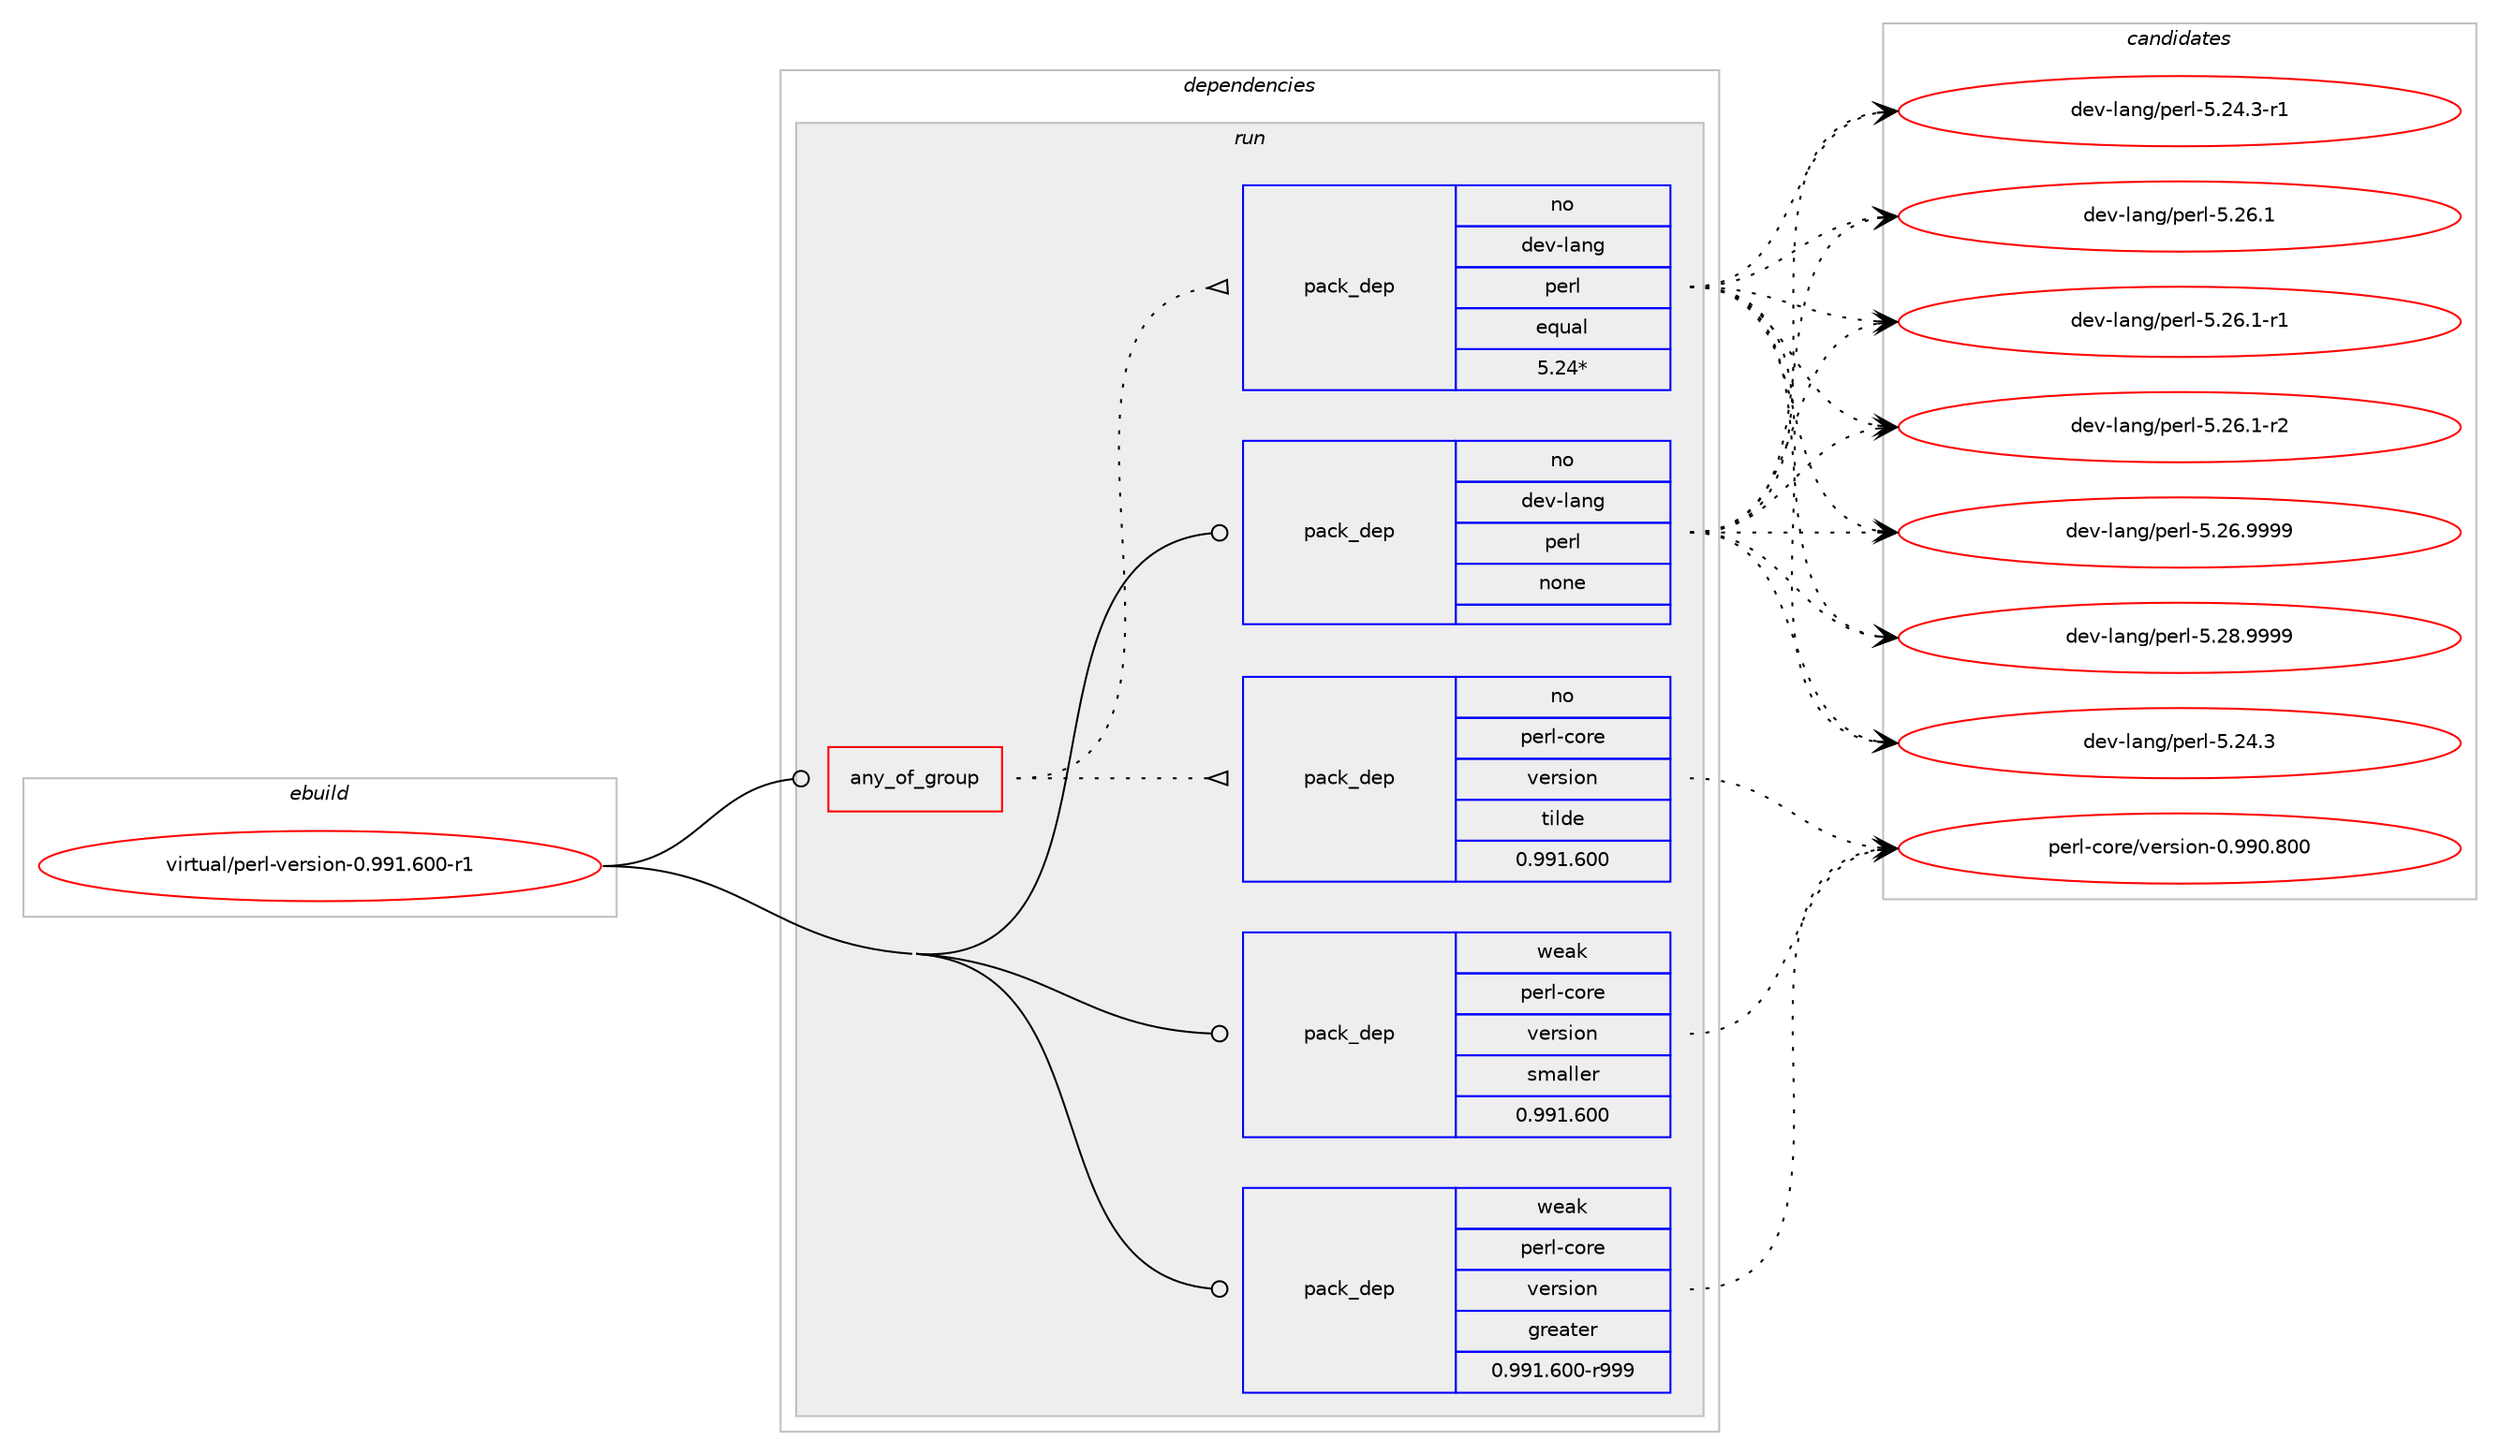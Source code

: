 digraph prolog {

# *************
# Graph options
# *************

newrank=true;
concentrate=true;
compound=true;
graph [rankdir=LR,fontname=Helvetica,fontsize=10,ranksep=1.5];#, ranksep=2.5, nodesep=0.2];
edge  [arrowhead=vee];
node  [fontname=Helvetica,fontsize=10];

# **********
# The ebuild
# **********

subgraph cluster_leftcol {
color=gray;
rank=same;
label=<<i>ebuild</i>>;
id [label="virtual/perl-version-0.991.600-r1", color=red, width=4, href="../virtual/perl-version-0.991.600-r1.svg"];
}

# ****************
# The dependencies
# ****************

subgraph cluster_midcol {
color=gray;
label=<<i>dependencies</i>>;
subgraph cluster_compile {
fillcolor="#eeeeee";
style=filled;
label=<<i>compile</i>>;
}
subgraph cluster_compileandrun {
fillcolor="#eeeeee";
style=filled;
label=<<i>compile and run</i>>;
}
subgraph cluster_run {
fillcolor="#eeeeee";
style=filled;
label=<<i>run</i>>;
subgraph any97 {
dependency7809 [label=<<TABLE BORDER="0" CELLBORDER="1" CELLSPACING="0" CELLPADDING="4"><TR><TD CELLPADDING="10">any_of_group</TD></TR></TABLE>>, shape=none, color=red];subgraph pack6818 {
dependency7810 [label=<<TABLE BORDER="0" CELLBORDER="1" CELLSPACING="0" CELLPADDING="4" WIDTH="220"><TR><TD ROWSPAN="6" CELLPADDING="30">pack_dep</TD></TR><TR><TD WIDTH="110">no</TD></TR><TR><TD>dev-lang</TD></TR><TR><TD>perl</TD></TR><TR><TD>equal</TD></TR><TR><TD>5.24*</TD></TR></TABLE>>, shape=none, color=blue];
}
dependency7809:e -> dependency7810:w [weight=20,style="dotted",arrowhead="oinv"];
subgraph pack6819 {
dependency7811 [label=<<TABLE BORDER="0" CELLBORDER="1" CELLSPACING="0" CELLPADDING="4" WIDTH="220"><TR><TD ROWSPAN="6" CELLPADDING="30">pack_dep</TD></TR><TR><TD WIDTH="110">no</TD></TR><TR><TD>perl-core</TD></TR><TR><TD>version</TD></TR><TR><TD>tilde</TD></TR><TR><TD>0.991.600</TD></TR></TABLE>>, shape=none, color=blue];
}
dependency7809:e -> dependency7811:w [weight=20,style="dotted",arrowhead="oinv"];
}
id:e -> dependency7809:w [weight=20,style="solid",arrowhead="odot"];
subgraph pack6820 {
dependency7812 [label=<<TABLE BORDER="0" CELLBORDER="1" CELLSPACING="0" CELLPADDING="4" WIDTH="220"><TR><TD ROWSPAN="6" CELLPADDING="30">pack_dep</TD></TR><TR><TD WIDTH="110">no</TD></TR><TR><TD>dev-lang</TD></TR><TR><TD>perl</TD></TR><TR><TD>none</TD></TR><TR><TD></TD></TR></TABLE>>, shape=none, color=blue];
}
id:e -> dependency7812:w [weight=20,style="solid",arrowhead="odot"];
subgraph pack6821 {
dependency7813 [label=<<TABLE BORDER="0" CELLBORDER="1" CELLSPACING="0" CELLPADDING="4" WIDTH="220"><TR><TD ROWSPAN="6" CELLPADDING="30">pack_dep</TD></TR><TR><TD WIDTH="110">weak</TD></TR><TR><TD>perl-core</TD></TR><TR><TD>version</TD></TR><TR><TD>greater</TD></TR><TR><TD>0.991.600-r999</TD></TR></TABLE>>, shape=none, color=blue];
}
id:e -> dependency7813:w [weight=20,style="solid",arrowhead="odot"];
subgraph pack6822 {
dependency7814 [label=<<TABLE BORDER="0" CELLBORDER="1" CELLSPACING="0" CELLPADDING="4" WIDTH="220"><TR><TD ROWSPAN="6" CELLPADDING="30">pack_dep</TD></TR><TR><TD WIDTH="110">weak</TD></TR><TR><TD>perl-core</TD></TR><TR><TD>version</TD></TR><TR><TD>smaller</TD></TR><TR><TD>0.991.600</TD></TR></TABLE>>, shape=none, color=blue];
}
id:e -> dependency7814:w [weight=20,style="solid",arrowhead="odot"];
}
}

# **************
# The candidates
# **************

subgraph cluster_choices {
rank=same;
color=gray;
label=<<i>candidates</i>>;

subgraph choice6818 {
color=black;
nodesep=1;
choice10010111845108971101034711210111410845534650524651 [label="dev-lang/perl-5.24.3", color=red, width=4,href="../dev-lang/perl-5.24.3.svg"];
choice100101118451089711010347112101114108455346505246514511449 [label="dev-lang/perl-5.24.3-r1", color=red, width=4,href="../dev-lang/perl-5.24.3-r1.svg"];
choice10010111845108971101034711210111410845534650544649 [label="dev-lang/perl-5.26.1", color=red, width=4,href="../dev-lang/perl-5.26.1.svg"];
choice100101118451089711010347112101114108455346505446494511449 [label="dev-lang/perl-5.26.1-r1", color=red, width=4,href="../dev-lang/perl-5.26.1-r1.svg"];
choice100101118451089711010347112101114108455346505446494511450 [label="dev-lang/perl-5.26.1-r2", color=red, width=4,href="../dev-lang/perl-5.26.1-r2.svg"];
choice10010111845108971101034711210111410845534650544657575757 [label="dev-lang/perl-5.26.9999", color=red, width=4,href="../dev-lang/perl-5.26.9999.svg"];
choice10010111845108971101034711210111410845534650564657575757 [label="dev-lang/perl-5.28.9999", color=red, width=4,href="../dev-lang/perl-5.28.9999.svg"];
dependency7810:e -> choice10010111845108971101034711210111410845534650524651:w [style=dotted,weight="100"];
dependency7810:e -> choice100101118451089711010347112101114108455346505246514511449:w [style=dotted,weight="100"];
dependency7810:e -> choice10010111845108971101034711210111410845534650544649:w [style=dotted,weight="100"];
dependency7810:e -> choice100101118451089711010347112101114108455346505446494511449:w [style=dotted,weight="100"];
dependency7810:e -> choice100101118451089711010347112101114108455346505446494511450:w [style=dotted,weight="100"];
dependency7810:e -> choice10010111845108971101034711210111410845534650544657575757:w [style=dotted,weight="100"];
dependency7810:e -> choice10010111845108971101034711210111410845534650564657575757:w [style=dotted,weight="100"];
}
subgraph choice6819 {
color=black;
nodesep=1;
choice11210111410845991111141014711810111411510511111045484657574846564848 [label="perl-core/version-0.990.800", color=red, width=4,href="../perl-core/version-0.990.800.svg"];
dependency7811:e -> choice11210111410845991111141014711810111411510511111045484657574846564848:w [style=dotted,weight="100"];
}
subgraph choice6820 {
color=black;
nodesep=1;
choice10010111845108971101034711210111410845534650524651 [label="dev-lang/perl-5.24.3", color=red, width=4,href="../dev-lang/perl-5.24.3.svg"];
choice100101118451089711010347112101114108455346505246514511449 [label="dev-lang/perl-5.24.3-r1", color=red, width=4,href="../dev-lang/perl-5.24.3-r1.svg"];
choice10010111845108971101034711210111410845534650544649 [label="dev-lang/perl-5.26.1", color=red, width=4,href="../dev-lang/perl-5.26.1.svg"];
choice100101118451089711010347112101114108455346505446494511449 [label="dev-lang/perl-5.26.1-r1", color=red, width=4,href="../dev-lang/perl-5.26.1-r1.svg"];
choice100101118451089711010347112101114108455346505446494511450 [label="dev-lang/perl-5.26.1-r2", color=red, width=4,href="../dev-lang/perl-5.26.1-r2.svg"];
choice10010111845108971101034711210111410845534650544657575757 [label="dev-lang/perl-5.26.9999", color=red, width=4,href="../dev-lang/perl-5.26.9999.svg"];
choice10010111845108971101034711210111410845534650564657575757 [label="dev-lang/perl-5.28.9999", color=red, width=4,href="../dev-lang/perl-5.28.9999.svg"];
dependency7812:e -> choice10010111845108971101034711210111410845534650524651:w [style=dotted,weight="100"];
dependency7812:e -> choice100101118451089711010347112101114108455346505246514511449:w [style=dotted,weight="100"];
dependency7812:e -> choice10010111845108971101034711210111410845534650544649:w [style=dotted,weight="100"];
dependency7812:e -> choice100101118451089711010347112101114108455346505446494511449:w [style=dotted,weight="100"];
dependency7812:e -> choice100101118451089711010347112101114108455346505446494511450:w [style=dotted,weight="100"];
dependency7812:e -> choice10010111845108971101034711210111410845534650544657575757:w [style=dotted,weight="100"];
dependency7812:e -> choice10010111845108971101034711210111410845534650564657575757:w [style=dotted,weight="100"];
}
subgraph choice6821 {
color=black;
nodesep=1;
choice11210111410845991111141014711810111411510511111045484657574846564848 [label="perl-core/version-0.990.800", color=red, width=4,href="../perl-core/version-0.990.800.svg"];
dependency7813:e -> choice11210111410845991111141014711810111411510511111045484657574846564848:w [style=dotted,weight="100"];
}
subgraph choice6822 {
color=black;
nodesep=1;
choice11210111410845991111141014711810111411510511111045484657574846564848 [label="perl-core/version-0.990.800", color=red, width=4,href="../perl-core/version-0.990.800.svg"];
dependency7814:e -> choice11210111410845991111141014711810111411510511111045484657574846564848:w [style=dotted,weight="100"];
}
}

}
